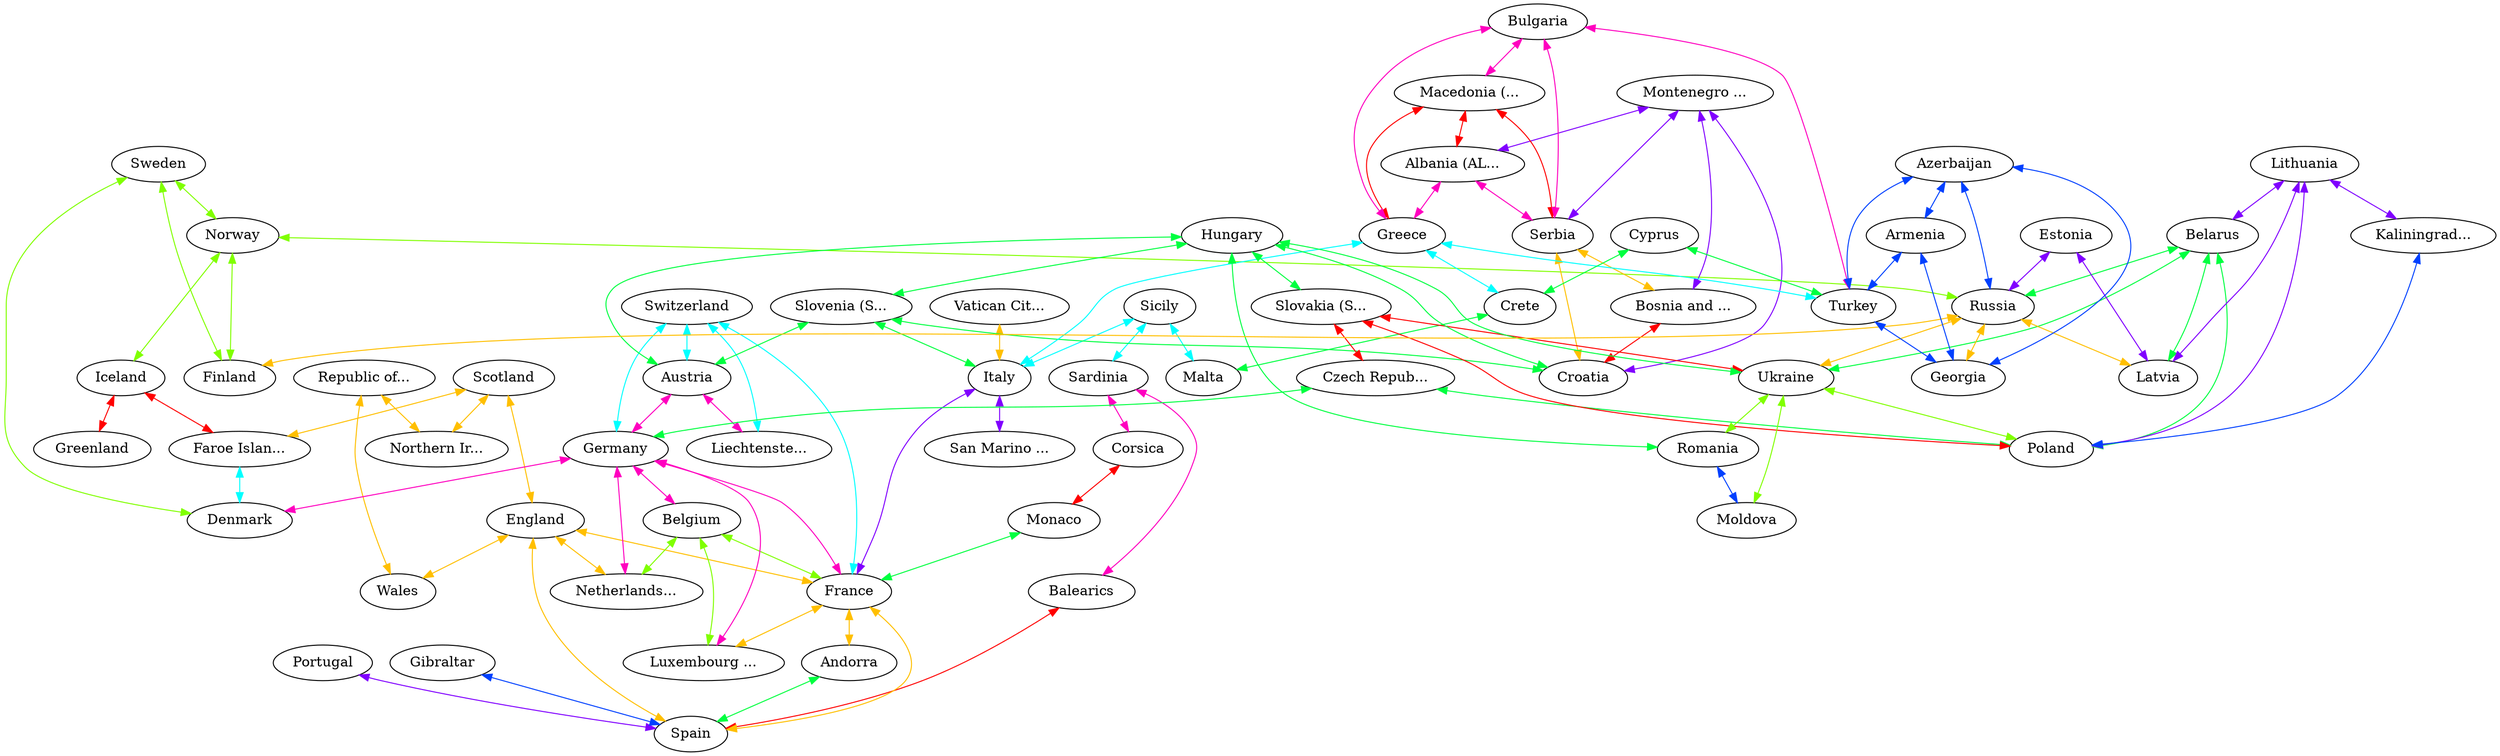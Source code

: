 graph x {
"Greenland" [pos="0.375,-0.708333333333333",label="Greenland"]
"Iceland" [pos="2.22222222222222,-0.847222222222222",label="Iceland"]
"Faroe Islands" [pos="2.93055555555556,-1.48611111111111",label="Faroe Islan..."]
"Norway" [pos="3.68055555555556,-2.15277777777778",label="Norway"]
"Sweden" [pos="4.22222222222222,-2.375",label="Sweden"]
"Finland" [pos="5.16666666666667,-1.95833333333333",label="Finland"]
"Denmark" [pos="3.36111111111111,-3.08333333333333",label="Denmark"]
"Scotland" [pos="2.05555555555556,-2.125",label="Scotland"]
"Northern Ireland" [pos="1.70833333333333,-2.40277777777778",label="Northern Ir..."]
"Republic of Ireland" [pos="1.40277777777778,-2.65277777777778",label="Republic of..."]
"Wales" [pos="1.76388888888889,-2.88888888888889",label="Wales"]
"England" [pos="2.125,-3.01388888888889",label="England"]
"Portugal" [pos="0.291666666666667,-4.77777777777778",label="Portugal"]
"Spain" [pos="0.944444444444444,-4.98611111111111",label="Spain"]
"Gibraltar" [pos="0.180555555555556,-5.61111111111111",label="Gibraltar"]
"Balearics" [pos="1.70833333333333,-5.68055555555556",label="Balearics"]
"Andorra" [pos="1.54166666666667,-4.91666666666667",label="Andorra"]
"France" [pos="2.16666666666667,-4.13888888888889",label="France"]
"Monaco" [pos="2.44444444444444,-5.05555555555556",label="Monaco"]
"Corsica" [pos="2.95833333333333,-5.44444444444444",label="Corsica"]
"Belgium" [pos="2.72222222222222,-3.72222222222222",label="Belgium"]
"Netherlands (NLD)" [pos="3.06944444444444,-3.54166666666667",label="Netherlands..."]
"Luxembourg (LUX)" [pos="3.01388888888889,-3.98611111111111",label="Luxembourg ..."]
"Germany" [pos="3.51388888888889,-3.72222222222222",label="Germany"]
"Switzerland" [pos="2.97222222222222,-4.47222222222222",label="Switzerland"]
"Liechtenstein (LIE)" [pos="3.44444444444444,-4.33333333333333",label="Liechtenste..."]
"Austria" [pos="3.88888888888889,-4.56944444444444",label="Austria"]
"Italy" [pos="3.69444444444444,-6.05555555555556",label="Italy"]
"San Marino (SMR)" [pos="3.5,-5.26388888888889",label="San Marino ..."]
"Vatican City (VAT)" [pos="3.58333333333333,-5.625",label="Vatican Cit..."]
"Sardinia" [pos="2.80555555555556,-5.95833333333333",label="Sardinia"]
"Sicily" [pos="3.18055555555556,-6.52777777777778",label="Sicily"]
"Malta" [pos="3.26388888888889,-7.01388888888889",label="Malta"]
"Slovenia (SVN)" [pos="3.84722222222222,-4.86111111111111",label="Slovenia (S..."]
"Croatia" [pos="4.09722222222222,-5.06944444444444",label="Croatia"]
"Bosnia and Herzegovina (BIH)" [pos="4.09722222222222,-5.33333333333333",label="Bosnia and ..."]
"Serbia" [pos="4.61111111111111,-5.52777777777778",label="Serbia"]
"Montenegro (MNE)" [pos="4.20833333333333,-5.56944444444444",label="Montenegro ..."]
"Albania (ALB)" [pos="4.30555555555556,-6.04166666666667",label="Albania (AL..."]
"Macedonia (MKD)" [pos="4.68055555555556,-5.83333333333333",label="Macedonia (..."]
"Bulgaria" [pos="5.125,-5.69444444444444",label="Bulgaria"]
"Greece" [pos="4.61111111111111,-6.58333333333333",label="Greece"]
"Crete" [pos="5.38888888888889,-7.01388888888889",label="Crete"]
"Cyprus" [pos="6.61111111111111,-7.02777777777778",label="Cyprus"]
"Czech Republic" [pos="4.125,-4.25",label="Czech Repub..."]
"Poland" [pos="4.43055555555556,-3.75",label="Poland"]
"Slovakia (SVK)" [pos="4.58333333333333,-4.45833333333333",label="Slovakia (S..."]
"Hungary" [pos="4.33333333333333,-4.68055555555556",label="Hungary"]
"Romania" [pos="5.01388888888889,-4.91666666666667",label="Romania"]
"Moldova" [pos="5.48611111111111,-4.69444444444444",label="Moldova"]
"Ukraine" [pos="5.77777777777778,-4.20833333333333",label="Ukraine"]
"Belarus" [pos="5.38888888888889,-3.625",label="Belarus"]
"Estonia" [pos="5.19444444444444,-2.75",label="Estonia"]
"Latvia" [pos="5.20833333333333,-3.06944444444444",label="Latvia"]
"Lithuania" [pos="5,-3.41666666666667",label="Lithuania"]
"Kaliningrad (KGD)" [pos="4.58333333333333,-3.44444444444444",label="Kaliningrad..."]
"Russia" [pos="7.06944444444444,-3.86111111111111",label="Russia"]
"Georgia" [pos="7.47222222222222,-5.33333333333333",label="Georgia"]
"Azerbaijan" [pos="8.33333333333333,-5.43055555555556",label="Azerbaijan"]
"Armenia" [pos="7.80555555555556,-5.56944444444444",label="Armenia"]
"Turkey" [pos="6.61111111111111,-6.08333333333333",label="Turkey"]
"Republic of Ireland" -- "Northern Ireland" [dir="both",color="0.125,1,1"]
"Republic of Ireland" -- "Wales" [dir="both",color="0.125,1,1"]
"Sweden" -- "Finland" [dir="both",color="0.25,1,1"]
"Sweden" -- "Norway" [dir="both",color="0.25,1,1"]
"Sweden" -- "Denmark" [dir="both",color="0.25,1,1"]
"Hungary" -- "Ukraine" [dir="both",color="0.375,1,1"]
"Hungary" -- "Slovenia (SVN)" [dir="both",color="0.375,1,1"]
"Hungary" -- "Romania" [dir="both",color="0.375,1,1"]
"Hungary" -- "Croatia" [dir="both",color="0.375,1,1"]
"Hungary" -- "Austria" [dir="both",color="0.375,1,1"]
"Hungary" -- "Slovakia (SVK)" [dir="both",color="0.375,1,1"]
"Switzerland" -- "France" [dir="both",color="0.5,1,1"]
"Switzerland" -- "Germany" [dir="both",color="0.5,1,1"]
"Switzerland" -- "Liechtenstein (LIE)" [dir="both",color="0.5,1,1"]
"Switzerland" -- "Austria" [dir="both",color="0.5,1,1"]
"Azerbaijan" -- "Russia" [dir="both",color="0.625,1,1"]
"Azerbaijan" -- "Turkey" [dir="both",color="0.625,1,1"]
"Azerbaijan" -- "Armenia" [dir="both",color="0.625,1,1"]
"Azerbaijan" -- "Georgia" [dir="both",color="0.625,1,1"]
"Lithuania" -- "Kaliningrad (KGD)" [dir="both",color="0.75,1,1"]
"Lithuania" -- "Belarus" [dir="both",color="0.75,1,1"]
"Lithuania" -- "Poland" [dir="both",color="0.75,1,1"]
"Lithuania" -- "Latvia" [dir="both",color="0.75,1,1"]
"Bulgaria" -- "Macedonia (MKD)" [dir="both",color="0.875,1,1"]
"Bulgaria" -- "Turkey" [dir="both",color="0.875,1,1"]
"Bulgaria" -- "Serbia" [dir="both",color="0.875,1,1"]
"Bulgaria" -- "Greece" [dir="both",color="0.875,1,1"]
"Macedonia (MKD)" -- "Serbia" [dir="both",color="1,1,1"]
"Macedonia (MKD)" -- "Albania (ALB)" [dir="both",color="1,1,1"]
"Macedonia (MKD)" -- "Greece" [dir="both",color="1,1,1"]
"Scotland" -- "England" [dir="both",color="0.125,1,1"]
"Scotland" -- "Faroe Islands" [dir="both",color="0.125,1,1"]
"Scotland" -- "Northern Ireland" [dir="both",color="0.125,1,1"]
"Norway" -- "Russia" [dir="both",color="0.25,1,1"]
"Norway" -- "Finland" [dir="both",color="0.25,1,1"]
"Norway" -- "Iceland" [dir="both",color="0.25,1,1"]
"Cyprus" -- "Turkey" [dir="both",color="0.375,1,1"]
"Cyprus" -- "Crete" [dir="both",color="0.375,1,1"]
"Sicily" -- "Italy" [dir="both",color="0.5,1,1"]
"Sicily" -- "Malta" [dir="both",color="0.5,1,1"]
"Sicily" -- "Sardinia" [dir="both",color="0.5,1,1"]
"Gibraltar" -- "Spain" [dir="both",color="0.625,1,1"]
"Estonia" -- "Russia" [dir="both",color="0.75,1,1"]
"Estonia" -- "Latvia" [dir="both",color="0.75,1,1"]
"Sardinia" -- "Corsica" [dir="both",color="0.875,1,1"]
"Sardinia" -- "Balearics" [dir="both",color="0.875,1,1"]
"Slovakia (SVK)" -- "Ukraine" [dir="both",color="1,1,1"]
"Slovakia (SVK)" -- "Poland" [dir="both",color="1,1,1"]
"Slovakia (SVK)" -- "Czech Republic" [dir="both",color="1,1,1"]
"England" -- "France" [dir="both",color="0.125,1,1"]
"England" -- "Netherlands (NLD)" [dir="both",color="0.125,1,1"]
"England" -- "Wales" [dir="both",color="0.125,1,1"]
"England" -- "Spain" [dir="both",color="0.125,1,1"]
"Belarus" -- "Russia" [dir="both",color="0.375,1,1"]
"Belarus" -- "Ukraine" [dir="both",color="0.375,1,1"]
"Belarus" -- "Latvia" [dir="both",color="0.375,1,1"]
"Belarus" -- "Poland" [dir="both",color="0.375,1,1"]
"Armenia" -- "Turkey" [dir="both",color="0.625,1,1"]
"Armenia" -- "Georgia" [dir="both",color="0.625,1,1"]
"Montenegro (MNE)" -- "Albania (ALB)" [dir="both",color="0.75,1,1"]
"Montenegro (MNE)" -- "Serbia" [dir="both",color="0.75,1,1"]
"Montenegro (MNE)" -- "Croatia" [dir="both",color="0.75,1,1"]
"Montenegro (MNE)" -- "Bosnia and Herzegovina (BIH)" [dir="both",color="0.75,1,1"]
"Albania (ALB)" -- "Serbia" [dir="both",color="0.875,1,1"]
"Albania (ALB)" -- "Greece" [dir="both",color="0.875,1,1"]
"Balearics" -- "Spain" [dir="both",color="1,1,1"]
"Russia" -- "Georgia" [dir="both",color="0.125,1,1"]
"Russia" -- "Ukraine" [dir="both",color="0.125,1,1"]
"Russia" -- "Finland" [dir="both",color="0.125,1,1"]
"Russia" -- "Latvia" [dir="both",color="0.125,1,1"]
"Ukraine" -- "Romania" [dir="both",color="0.25,1,1"]
"Ukraine" -- "Moldova" [dir="both",color="0.25,1,1"]
"Ukraine" -- "Poland" [dir="both",color="0.25,1,1"]
"Slovenia (SVN)" -- "Italy" [dir="both",color="0.375,1,1"]
"Slovenia (SVN)" -- "Croatia" [dir="both",color="0.375,1,1"]
"Slovenia (SVN)" -- "Austria" [dir="both",color="0.375,1,1"]
"Romania" -- "Moldova" [dir="both",color="0.625,1,1"]
"Portugal" -- "Spain" [dir="both",color="0.75,1,1"]
"Austria" -- "Germany" [dir="both",color="0.875,1,1"]
"Austria" -- "Liechtenstein (LIE)" [dir="both",color="0.875,1,1"]
"Corsica" -- "Monaco" [dir="both",color="1,1,1"]
"Vatican City (VAT)" -- "Italy" [dir="both",color="0.125,1,1"]
"Czech Republic" -- "Germany" [dir="both",color="0.375,1,1"]
"Czech Republic" -- "Poland" [dir="both",color="0.375,1,1"]
"Greece" -- "Turkey" [dir="both",color="0.5,1,1"]
"Greece" -- "Italy" [dir="both",color="0.5,1,1"]
"Greece" -- "Crete" [dir="both",color="0.5,1,1"]
"Turkey" -- "Georgia" [dir="both",color="0.625,1,1"]
"Italy" -- "France" [dir="both",color="0.75,1,1"]
"Italy" -- "San Marino (SMR)" [dir="both",color="0.75,1,1"]
"Germany" -- "France" [dir="both",color="0.875,1,1"]
"Germany" -- "Luxembourg (LUX)" [dir="both",color="0.875,1,1"]
"Germany" -- "Netherlands (NLD)" [dir="both",color="0.875,1,1"]
"Germany" -- "Belgium" [dir="both",color="0.875,1,1"]
"Germany" -- "Denmark" [dir="both",color="0.875,1,1"]
"Iceland" -- "Faroe Islands" [dir="both",color="1,1,1"]
"Iceland" -- "Greenland" [dir="both",color="1,1,1"]
"Serbia" -- "Croatia" [dir="both",color="0.125,1,1"]
"Serbia" -- "Bosnia and Herzegovina (BIH)" [dir="both",color="0.125,1,1"]
"Belgium" -- "France" [dir="both",color="0.25,1,1"]
"Belgium" -- "Luxembourg (LUX)" [dir="both",color="0.25,1,1"]
"Belgium" -- "Netherlands (NLD)" [dir="both",color="0.25,1,1"]
"Monaco" -- "France" [dir="both",color="0.375,1,1"]
"Faroe Islands" -- "Denmark" [dir="both",color="0.5,1,1"]
"Kaliningrad (KGD)" -- "Poland" [dir="both",color="0.625,1,1"]
"Bosnia and Herzegovina (BIH)" -- "Croatia" [dir="both",color="1,1,1"]
"France" -- "Luxembourg (LUX)" [dir="both",color="0.125,1,1"]
"France" -- "Spain" [dir="both",color="0.125,1,1"]
"France" -- "Andorra" [dir="both",color="0.125,1,1"]
"Crete" -- "Malta" [dir="both",color="0.375,1,1"]
"Andorra" -- "Spain" [dir="both",color="0.375,1,1"]
}
